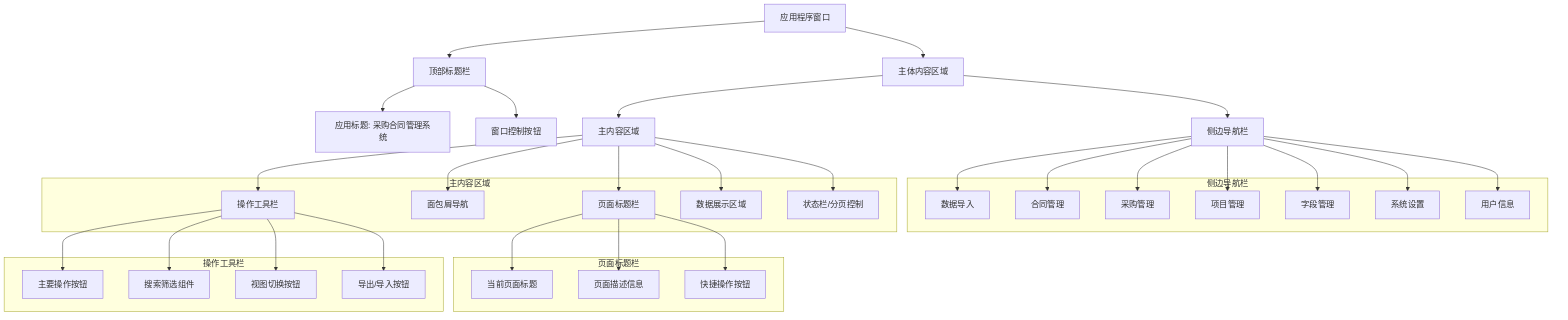 graph TD
    A[应用程序窗口] --> B[顶部标题栏]
    A --> C[主体内容区域]
    
    B --> D[应用标题: 采购合同管理系统]
    B --> E[窗口控制按钮]
    
    C --> F[侧边导航栏]
    C --> G[主内容区域]
    
    subgraph "侧边导航栏"
        H[数据导入]
        I[合同管理]
        J[采购管理]
        K[项目管理]
        L[字段管理]
        M[系统设置]
        N[用户信息]
    end
    
    subgraph "主内容区域"
        O[页面标题栏]
        P[面包屑导航]
        Q[操作工具栏]
        R[数据展示区域]
        S[状态栏/分页控制]
    end
    
    subgraph "页面标题栏"
        T[当前页面标题]
        U[页面描述信息]
        V[快捷操作按钮]
    end
    
    subgraph "操作工具栏"
        W[主要操作按钮]
        X[搜索筛选组件]
        Y[视图切换按钮]
        Z[导出/导入按钮]
    end
    
    F --> H
    F --> I
    F --> J
    F --> K
    F --> L
    F --> M
    F --> N
    
    G --> O
    G --> P
    G --> Q
    G --> R
    G --> S
    
    O --> T
    O --> U
    O --> V
    
    Q --> W
    Q --> X
    Q --> Y
    Q --> Z